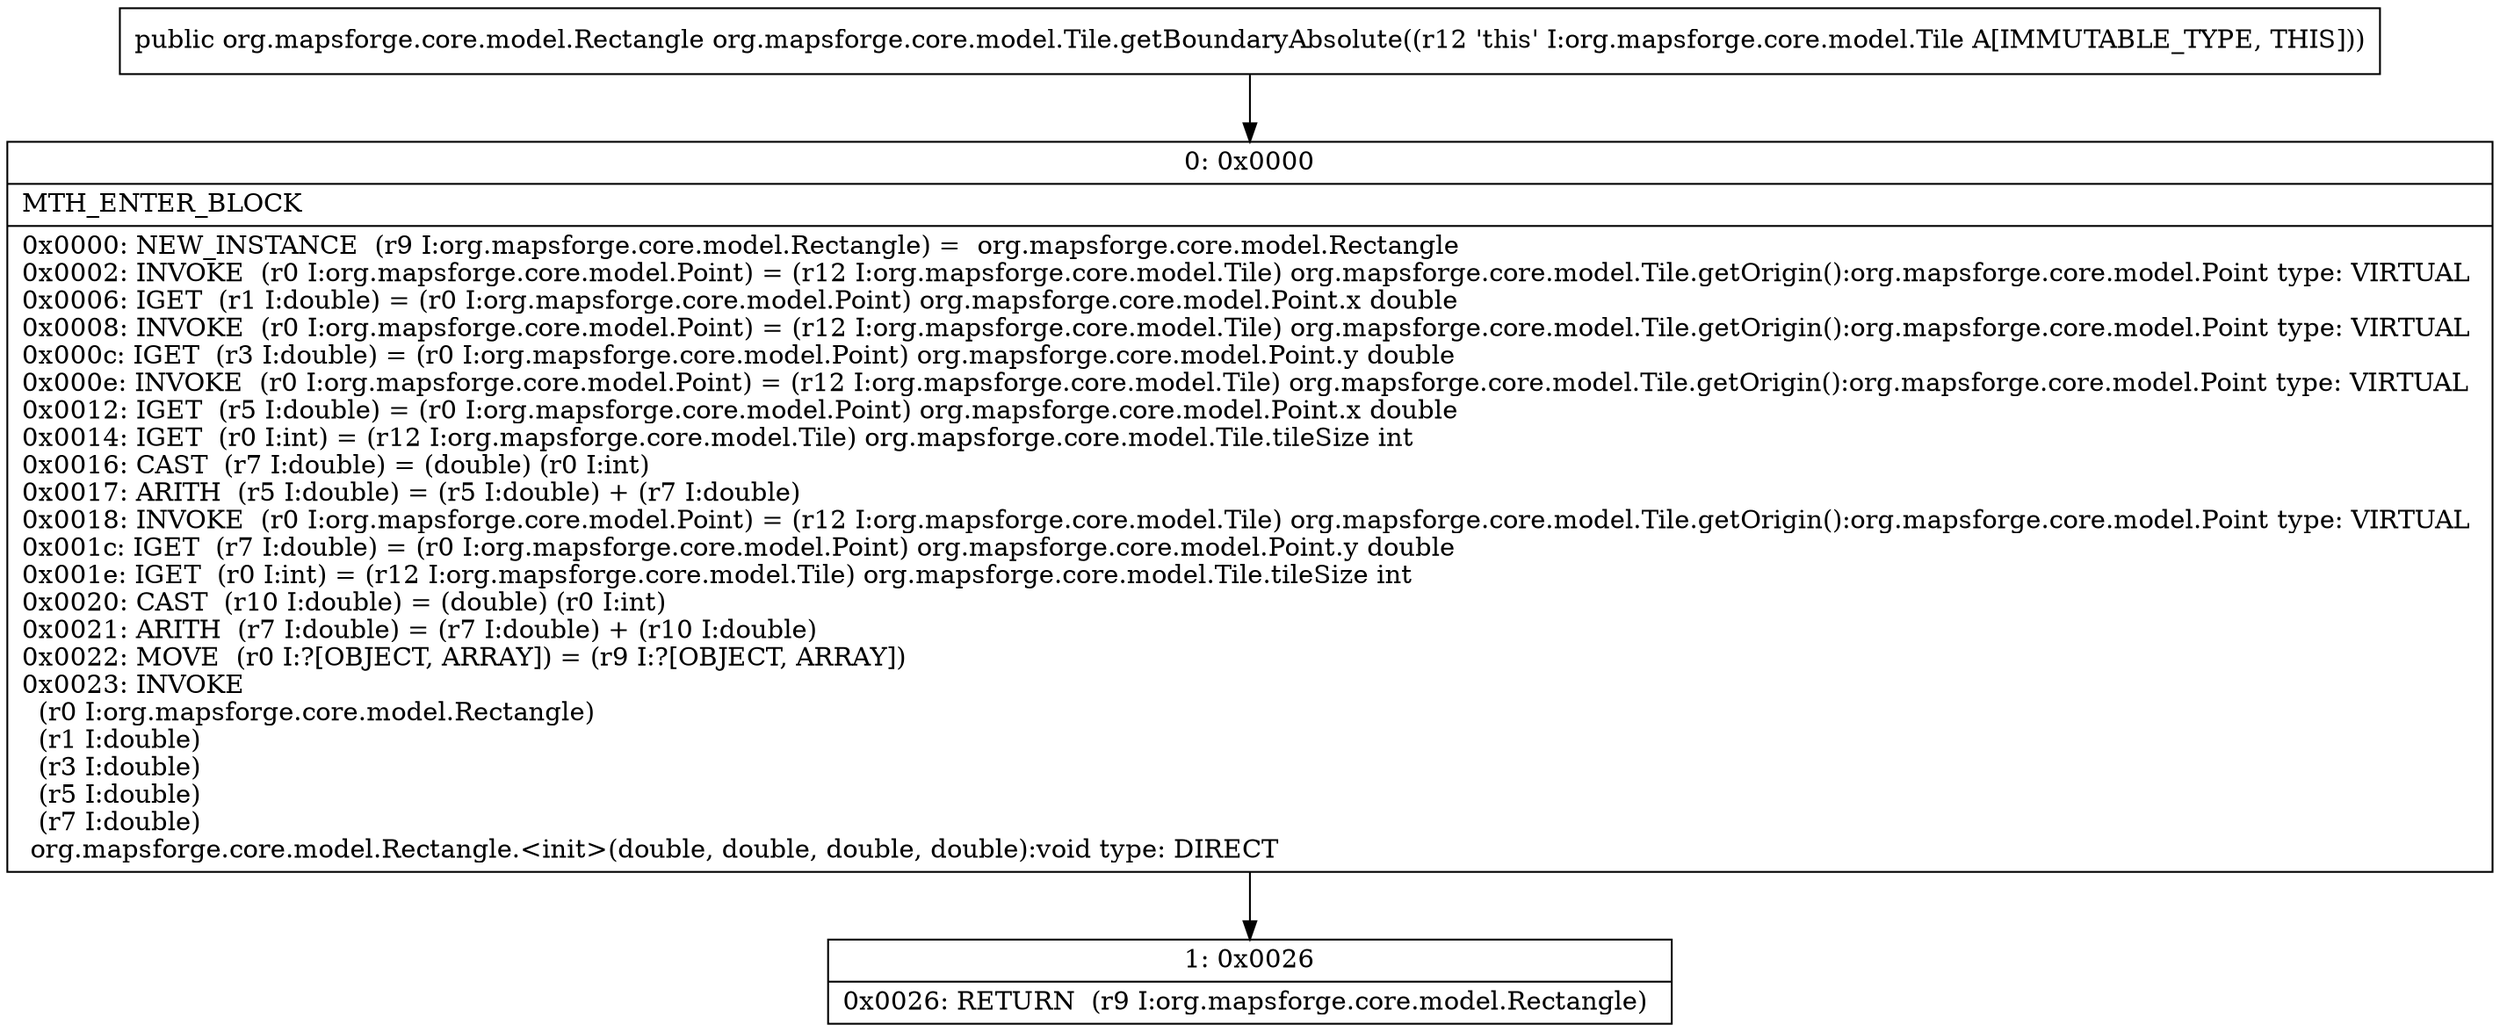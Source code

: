 digraph "CFG fororg.mapsforge.core.model.Tile.getBoundaryAbsolute()Lorg\/mapsforge\/core\/model\/Rectangle;" {
Node_0 [shape=record,label="{0\:\ 0x0000|MTH_ENTER_BLOCK\l|0x0000: NEW_INSTANCE  (r9 I:org.mapsforge.core.model.Rectangle) =  org.mapsforge.core.model.Rectangle \l0x0002: INVOKE  (r0 I:org.mapsforge.core.model.Point) = (r12 I:org.mapsforge.core.model.Tile) org.mapsforge.core.model.Tile.getOrigin():org.mapsforge.core.model.Point type: VIRTUAL \l0x0006: IGET  (r1 I:double) = (r0 I:org.mapsforge.core.model.Point) org.mapsforge.core.model.Point.x double \l0x0008: INVOKE  (r0 I:org.mapsforge.core.model.Point) = (r12 I:org.mapsforge.core.model.Tile) org.mapsforge.core.model.Tile.getOrigin():org.mapsforge.core.model.Point type: VIRTUAL \l0x000c: IGET  (r3 I:double) = (r0 I:org.mapsforge.core.model.Point) org.mapsforge.core.model.Point.y double \l0x000e: INVOKE  (r0 I:org.mapsforge.core.model.Point) = (r12 I:org.mapsforge.core.model.Tile) org.mapsforge.core.model.Tile.getOrigin():org.mapsforge.core.model.Point type: VIRTUAL \l0x0012: IGET  (r5 I:double) = (r0 I:org.mapsforge.core.model.Point) org.mapsforge.core.model.Point.x double \l0x0014: IGET  (r0 I:int) = (r12 I:org.mapsforge.core.model.Tile) org.mapsforge.core.model.Tile.tileSize int \l0x0016: CAST  (r7 I:double) = (double) (r0 I:int) \l0x0017: ARITH  (r5 I:double) = (r5 I:double) + (r7 I:double) \l0x0018: INVOKE  (r0 I:org.mapsforge.core.model.Point) = (r12 I:org.mapsforge.core.model.Tile) org.mapsforge.core.model.Tile.getOrigin():org.mapsforge.core.model.Point type: VIRTUAL \l0x001c: IGET  (r7 I:double) = (r0 I:org.mapsforge.core.model.Point) org.mapsforge.core.model.Point.y double \l0x001e: IGET  (r0 I:int) = (r12 I:org.mapsforge.core.model.Tile) org.mapsforge.core.model.Tile.tileSize int \l0x0020: CAST  (r10 I:double) = (double) (r0 I:int) \l0x0021: ARITH  (r7 I:double) = (r7 I:double) + (r10 I:double) \l0x0022: MOVE  (r0 I:?[OBJECT, ARRAY]) = (r9 I:?[OBJECT, ARRAY]) \l0x0023: INVOKE  \l  (r0 I:org.mapsforge.core.model.Rectangle)\l  (r1 I:double)\l  (r3 I:double)\l  (r5 I:double)\l  (r7 I:double)\l org.mapsforge.core.model.Rectangle.\<init\>(double, double, double, double):void type: DIRECT \l}"];
Node_1 [shape=record,label="{1\:\ 0x0026|0x0026: RETURN  (r9 I:org.mapsforge.core.model.Rectangle) \l}"];
MethodNode[shape=record,label="{public org.mapsforge.core.model.Rectangle org.mapsforge.core.model.Tile.getBoundaryAbsolute((r12 'this' I:org.mapsforge.core.model.Tile A[IMMUTABLE_TYPE, THIS])) }"];
MethodNode -> Node_0;
Node_0 -> Node_1;
}

